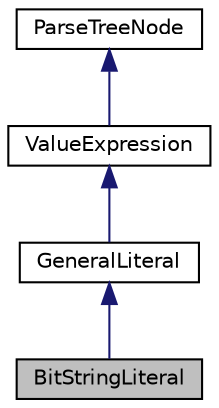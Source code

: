 digraph "BitStringLiteral"
{
  edge [fontname="Helvetica",fontsize="10",labelfontname="Helvetica",labelfontsize="10"];
  node [fontname="Helvetica",fontsize="10",shape=record];
  Node0 [label="BitStringLiteral",height=0.2,width=0.4,color="black", fillcolor="grey75", style="filled", fontcolor="black"];
  Node1 -> Node0 [dir="back",color="midnightblue",fontsize="10",style="solid",fontname="Helvetica"];
  Node1 [label="GeneralLiteral",height=0.2,width=0.4,color="black", fillcolor="white", style="filled",URL="$classGeneralLiteral.html"];
  Node2 -> Node1 [dir="back",color="midnightblue",fontsize="10",style="solid",fontname="Helvetica"];
  Node2 [label="ValueExpression",height=0.2,width=0.4,color="black", fillcolor="white", style="filled",URL="$classValueExpression.html"];
  Node3 -> Node2 [dir="back",color="midnightblue",fontsize="10",style="solid",fontname="Helvetica"];
  Node3 [label="ParseTreeNode",height=0.2,width=0.4,color="black", fillcolor="white", style="filled",URL="$classParseTreeNode.html"];
}
